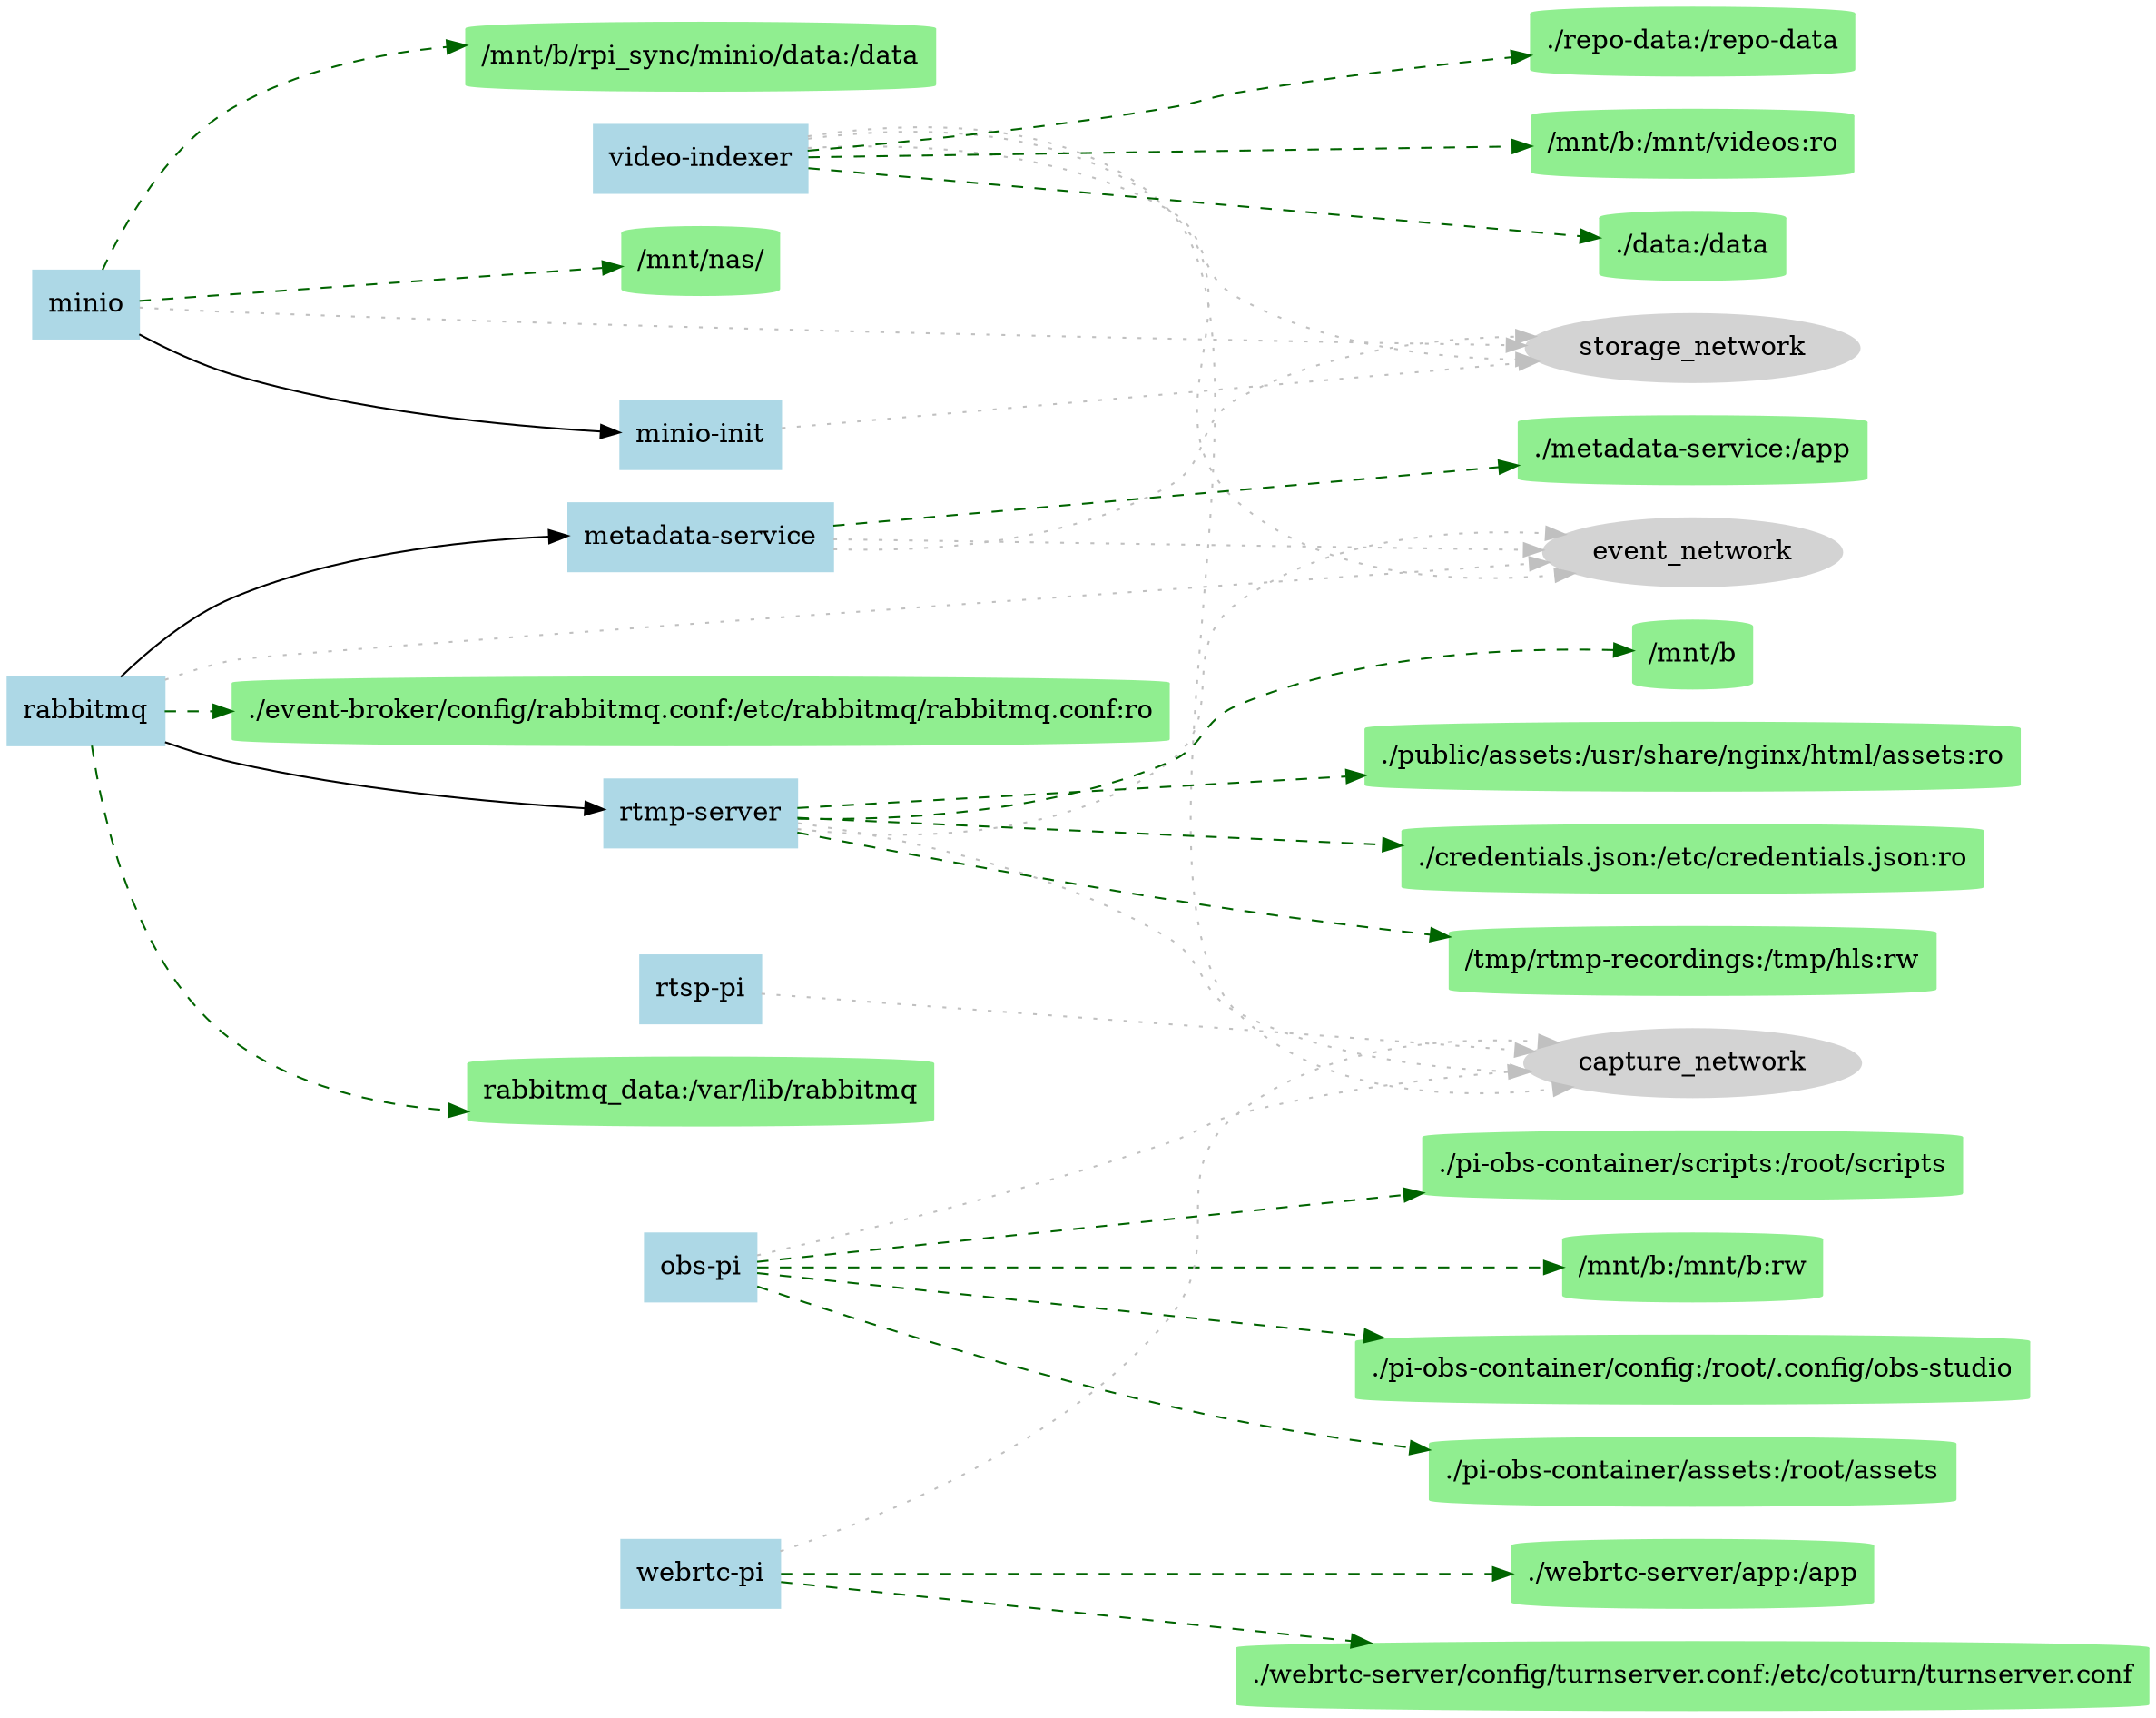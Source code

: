 digraph docker_compose {
  rankdir=LR;
  node [shape=box, style=filled, color=lightblue];
  "video-indexer" [label="video-indexer"];
  "video-indexer" -> "net::storage_network" [style=dotted, color=gray];
  "net::storage_network" [label="storage_network" shape=ellipse color=lightgray];
  "video-indexer" -> "net::event_network" [style=dotted, color=gray];
  "net::event_network" [label="event_network" shape=ellipse color=lightgray];
  "video-indexer" -> "net::capture_network" [style=dotted, color=gray];
  "net::capture_network" [label="capture_network" shape=ellipse color=lightgray];
  "video-indexer" -> "vol::/mnt/b:/mnt/videos:ro" [style=dashed, color=darkgreen];
  "vol::/mnt/b:/mnt/videos:ro" [label="/mnt/b:/mnt/videos:ro" shape=cylinder color=lightgreen];
  "video-indexer" -> "vol::./data:/data" [style=dashed, color=darkgreen];
  "vol::./data:/data" [label="./data:/data" shape=cylinder color=lightgreen];
  "video-indexer" -> "vol::./repo-data:/repo-data" [style=dashed, color=darkgreen];
  "vol::./repo-data:/repo-data" [label="./repo-data:/repo-data" shape=cylinder color=lightgreen];
  "obs-pi" [label="obs-pi"];
  "obs-pi" -> "net::capture_network" [style=dotted, color=gray];
  "net::capture_network" [label="capture_network" shape=ellipse color=lightgray];
  "obs-pi" -> "vol::./pi-obs-container/config:/root/.config/obs-studio" [style=dashed, color=darkgreen];
  "vol::./pi-obs-container/config:/root/.config/obs-studio" [label="./pi-obs-container/config:/root/.config/obs-studio" shape=cylinder color=lightgreen];
  "obs-pi" -> "vol::./pi-obs-container/assets:/root/assets" [style=dashed, color=darkgreen];
  "vol::./pi-obs-container/assets:/root/assets" [label="./pi-obs-container/assets:/root/assets" shape=cylinder color=lightgreen];
  "obs-pi" -> "vol::./pi-obs-container/scripts:/root/scripts" [style=dashed, color=darkgreen];
  "vol::./pi-obs-container/scripts:/root/scripts" [label="./pi-obs-container/scripts:/root/scripts" shape=cylinder color=lightgreen];
  "obs-pi" -> "vol::/mnt/b:/mnt/b:rw" [style=dashed, color=darkgreen];
  "vol::/mnt/b:/mnt/b:rw" [label="/mnt/b:/mnt/b:rw" shape=cylinder color=lightgreen];
  "webrtc-pi" [label="webrtc-pi"];
  "webrtc-pi" -> "net::capture_network" [style=dotted, color=gray];
  "net::capture_network" [label="capture_network" shape=ellipse color=lightgray];
  "webrtc-pi" -> "vol::./webrtc-server/app:/app" [style=dashed, color=darkgreen];
  "vol::./webrtc-server/app:/app" [label="./webrtc-server/app:/app" shape=cylinder color=lightgreen];
  "webrtc-pi" -> "vol::./webrtc-server/config/turnserver.conf:/etc/coturn/turnserver.conf" [style=dashed, color=darkgreen];
  "vol::./webrtc-server/config/turnserver.conf:/etc/coturn/turnserver.conf" [label="./webrtc-server/config/turnserver.conf:/etc/coturn/turnserver.conf" shape=cylinder color=lightgreen];
  "rtsp-pi" [label="rtsp-pi"];
  "rtsp-pi" -> "net::capture_network" [style=dotted, color=gray];
  "net::capture_network" [label="capture_network" shape=ellipse color=lightgray];
  "rtmp-server" [label="rtmp-server"];
  "rabbitmq" -> "rtmp-server";
  "rtmp-server" -> "net::capture_network" [style=dotted, color=gray];
  "net::capture_network" [label="capture_network" shape=ellipse color=lightgray];
  "rtmp-server" -> "net::event_network" [style=dotted, color=gray];
  "net::event_network" [label="event_network" shape=ellipse color=lightgray];
  "rtmp-server" -> "vol::/mnt/b" [style=dashed, color=darkgreen];
  "vol::/mnt/b" [label="/mnt/b" shape=cylinder color=lightgreen];
  "rtmp-server" -> "vol::./public/assets:/usr/share/nginx/html/assets:ro" [style=dashed, color=darkgreen];
  "vol::./public/assets:/usr/share/nginx/html/assets:ro" [label="./public/assets:/usr/share/nginx/html/assets:ro" shape=cylinder color=lightgreen];
  "rtmp-server" -> "vol::./credentials.json:/etc/credentials.json:ro" [style=dashed, color=darkgreen];
  "vol::./credentials.json:/etc/credentials.json:ro" [label="./credentials.json:/etc/credentials.json:ro" shape=cylinder color=lightgreen];
  "rtmp-server" -> "vol::/tmp/rtmp-recordings:/tmp/hls:rw" [style=dashed, color=darkgreen];
  "vol::/tmp/rtmp-recordings:/tmp/hls:rw" [label="/tmp/rtmp-recordings:/tmp/hls:rw" shape=cylinder color=lightgreen];
  "minio" [label="minio"];
  "minio" -> "net::storage_network" [style=dotted, color=gray];
  "net::storage_network" [label="storage_network" shape=ellipse color=lightgray];
  "minio" -> "vol::/mnt/b/rpi_sync/minio/data:/data" [style=dashed, color=darkgreen];
  "vol::/mnt/b/rpi_sync/minio/data:/data" [label="/mnt/b/rpi_sync/minio/data:/data" shape=cylinder color=lightgreen];
  "minio" -> "vol::/mnt/nas/" [style=dashed, color=darkgreen];
  "vol::/mnt/nas/" [label="/mnt/nas/" shape=cylinder color=lightgreen];
  "minio-init" [label="minio-init"];
  "minio" -> "minio-init";
  "minio-init" -> "net::storage_network" [style=dotted, color=gray];
  "net::storage_network" [label="storage_network" shape=ellipse color=lightgray];
  "rabbitmq" [label="rabbitmq"];
  "rabbitmq" -> "net::event_network" [style=dotted, color=gray];
  "net::event_network" [label="event_network" shape=ellipse color=lightgray];
  "rabbitmq" -> "vol::rabbitmq_data:/var/lib/rabbitmq" [style=dashed, color=darkgreen];
  "vol::rabbitmq_data:/var/lib/rabbitmq" [label="rabbitmq_data:/var/lib/rabbitmq" shape=cylinder color=lightgreen];
  "rabbitmq" -> "vol::./event-broker/config/rabbitmq.conf:/etc/rabbitmq/rabbitmq.conf:ro" [style=dashed, color=darkgreen];
  "vol::./event-broker/config/rabbitmq.conf:/etc/rabbitmq/rabbitmq.conf:ro" [label="./event-broker/config/rabbitmq.conf:/etc/rabbitmq/rabbitmq.conf:ro" shape=cylinder color=lightgreen];
  "metadata-service" [label="metadata-service"];
  "rabbitmq" -> "metadata-service";
  "metadata-service" -> "net::event_network" [style=dotted, color=gray];
  "net::event_network" [label="event_network" shape=ellipse color=lightgray];
  "metadata-service" -> "net::storage_network" [style=dotted, color=gray];
  "net::storage_network" [label="storage_network" shape=ellipse color=lightgray];
  "metadata-service" -> "vol::./metadata-service:/app" [style=dashed, color=darkgreen];
  "vol::./metadata-service:/app" [label="./metadata-service:/app" shape=cylinder color=lightgreen];
}